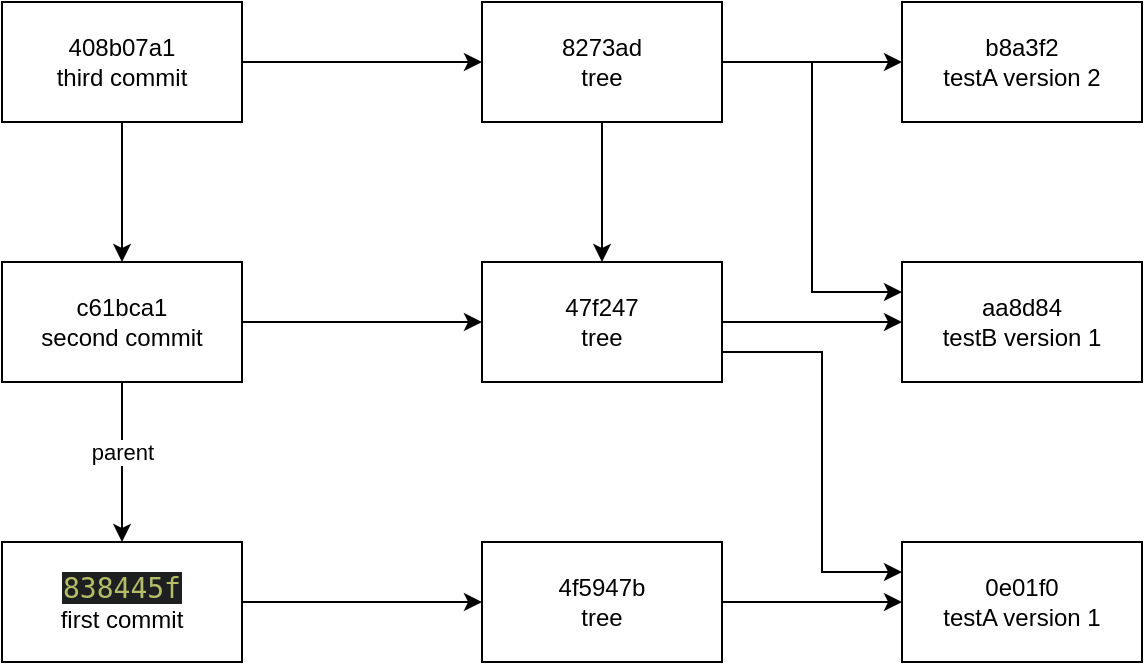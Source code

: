 <mxfile version="15.6.8" type="github">
  <diagram id="e76Z6W53i180Z2_mtIMF" name="Page-1">
    <mxGraphModel dx="2036" dy="549" grid="1" gridSize="10" guides="1" tooltips="1" connect="1" arrows="1" fold="1" page="1" pageScale="1" pageWidth="827" pageHeight="1169" math="0" shadow="0">
      <root>
        <mxCell id="0" />
        <mxCell id="1" parent="0" />
        <mxCell id="esAVUM7jzsxHSpLREfnK-13" style="edgeStyle=orthogonalEdgeStyle;rounded=0;orthogonalLoop=1;jettySize=auto;html=1;entryX=0;entryY=0.5;entryDx=0;entryDy=0;" edge="1" parent="1" source="esAVUM7jzsxHSpLREfnK-1" target="esAVUM7jzsxHSpLREfnK-4">
          <mxGeometry relative="1" as="geometry" />
        </mxCell>
        <mxCell id="esAVUM7jzsxHSpLREfnK-1" value="&lt;font color=&quot;#b5bd68&quot; face=&quot;source code pro, dejavu sans mono, ubuntu mono, anonymous pro, droid sans mono, menlo, monaco, consolas, inconsolata, courier, monospace, pingfang sc, microsoft yahei, sans-serif&quot;&gt;&lt;span style=&quot;font-size: 14px ; background-color: rgb(29 , 31 , 33)&quot;&gt;838445f&lt;/span&gt;&lt;/font&gt;&lt;br&gt;first commit" style="rounded=0;whiteSpace=wrap;html=1;" vertex="1" parent="1">
          <mxGeometry x="-210" y="400" width="120" height="60" as="geometry" />
        </mxCell>
        <mxCell id="esAVUM7jzsxHSpLREfnK-6" style="edgeStyle=orthogonalEdgeStyle;rounded=0;orthogonalLoop=1;jettySize=auto;html=1;entryX=0.5;entryY=0;entryDx=0;entryDy=0;" edge="1" parent="1" source="esAVUM7jzsxHSpLREfnK-2" target="esAVUM7jzsxHSpLREfnK-1">
          <mxGeometry relative="1" as="geometry" />
        </mxCell>
        <mxCell id="esAVUM7jzsxHSpLREfnK-7" value="parent" style="edgeLabel;html=1;align=center;verticalAlign=middle;resizable=0;points=[];" vertex="1" connectable="0" parent="esAVUM7jzsxHSpLREfnK-6">
          <mxGeometry x="-0.124" relative="1" as="geometry">
            <mxPoint as="offset" />
          </mxGeometry>
        </mxCell>
        <mxCell id="esAVUM7jzsxHSpLREfnK-15" style="edgeStyle=orthogonalEdgeStyle;rounded=0;orthogonalLoop=1;jettySize=auto;html=1;entryX=0;entryY=0.5;entryDx=0;entryDy=0;" edge="1" parent="1" source="esAVUM7jzsxHSpLREfnK-2" target="esAVUM7jzsxHSpLREfnK-8">
          <mxGeometry relative="1" as="geometry" />
        </mxCell>
        <mxCell id="esAVUM7jzsxHSpLREfnK-2" value="c61bca1&lt;br&gt;second commit" style="rounded=0;whiteSpace=wrap;html=1;" vertex="1" parent="1">
          <mxGeometry x="-210" y="260" width="120" height="60" as="geometry" />
        </mxCell>
        <mxCell id="esAVUM7jzsxHSpLREfnK-17" style="edgeStyle=orthogonalEdgeStyle;rounded=0;orthogonalLoop=1;jettySize=auto;html=1;entryX=0;entryY=0.5;entryDx=0;entryDy=0;" edge="1" parent="1" source="esAVUM7jzsxHSpLREfnK-3" target="esAVUM7jzsxHSpLREfnK-16">
          <mxGeometry relative="1" as="geometry" />
        </mxCell>
        <mxCell id="esAVUM7jzsxHSpLREfnK-18" style="edgeStyle=orthogonalEdgeStyle;rounded=0;orthogonalLoop=1;jettySize=auto;html=1;" edge="1" parent="1" source="esAVUM7jzsxHSpLREfnK-3" target="esAVUM7jzsxHSpLREfnK-2">
          <mxGeometry relative="1" as="geometry" />
        </mxCell>
        <mxCell id="esAVUM7jzsxHSpLREfnK-3" value="408b07a1&lt;br&gt;third commit" style="rounded=0;whiteSpace=wrap;html=1;" vertex="1" parent="1">
          <mxGeometry x="-210" y="130" width="120" height="60" as="geometry" />
        </mxCell>
        <mxCell id="esAVUM7jzsxHSpLREfnK-14" style="edgeStyle=orthogonalEdgeStyle;rounded=0;orthogonalLoop=1;jettySize=auto;html=1;entryX=0;entryY=0.5;entryDx=0;entryDy=0;" edge="1" parent="1" source="esAVUM7jzsxHSpLREfnK-4" target="esAVUM7jzsxHSpLREfnK-5">
          <mxGeometry relative="1" as="geometry" />
        </mxCell>
        <mxCell id="esAVUM7jzsxHSpLREfnK-4" value="4f5947b&lt;br&gt;tree" style="rounded=0;whiteSpace=wrap;html=1;" vertex="1" parent="1">
          <mxGeometry x="30" y="400" width="120" height="60" as="geometry" />
        </mxCell>
        <mxCell id="esAVUM7jzsxHSpLREfnK-5" value="0e01f0&lt;br&gt;testA version 1" style="rounded=0;whiteSpace=wrap;html=1;" vertex="1" parent="1">
          <mxGeometry x="240" y="400" width="120" height="60" as="geometry" />
        </mxCell>
        <mxCell id="esAVUM7jzsxHSpLREfnK-11" style="edgeStyle=orthogonalEdgeStyle;rounded=0;orthogonalLoop=1;jettySize=auto;html=1;entryX=0;entryY=0.25;entryDx=0;entryDy=0;exitX=1;exitY=0.75;exitDx=0;exitDy=0;" edge="1" parent="1" source="esAVUM7jzsxHSpLREfnK-8" target="esAVUM7jzsxHSpLREfnK-5">
          <mxGeometry relative="1" as="geometry">
            <Array as="points">
              <mxPoint x="200" y="305" />
              <mxPoint x="200" y="415" />
            </Array>
          </mxGeometry>
        </mxCell>
        <mxCell id="esAVUM7jzsxHSpLREfnK-12" style="edgeStyle=orthogonalEdgeStyle;rounded=0;orthogonalLoop=1;jettySize=auto;html=1;entryX=0;entryY=0.5;entryDx=0;entryDy=0;" edge="1" parent="1" source="esAVUM7jzsxHSpLREfnK-8" target="esAVUM7jzsxHSpLREfnK-10">
          <mxGeometry relative="1" as="geometry" />
        </mxCell>
        <mxCell id="esAVUM7jzsxHSpLREfnK-8" value="47f247&lt;br&gt;tree" style="rounded=0;whiteSpace=wrap;html=1;" vertex="1" parent="1">
          <mxGeometry x="30" y="260" width="120" height="60" as="geometry" />
        </mxCell>
        <mxCell id="esAVUM7jzsxHSpLREfnK-10" value="aa8d84&lt;br&gt;testB version 1" style="rounded=0;whiteSpace=wrap;html=1;" vertex="1" parent="1">
          <mxGeometry x="240" y="260" width="120" height="60" as="geometry" />
        </mxCell>
        <mxCell id="esAVUM7jzsxHSpLREfnK-19" style="edgeStyle=orthogonalEdgeStyle;rounded=0;orthogonalLoop=1;jettySize=auto;html=1;entryX=0.5;entryY=0;entryDx=0;entryDy=0;" edge="1" parent="1" source="esAVUM7jzsxHSpLREfnK-16" target="esAVUM7jzsxHSpLREfnK-8">
          <mxGeometry relative="1" as="geometry" />
        </mxCell>
        <mxCell id="esAVUM7jzsxHSpLREfnK-21" style="edgeStyle=orthogonalEdgeStyle;rounded=0;orthogonalLoop=1;jettySize=auto;html=1;entryX=0;entryY=0.5;entryDx=0;entryDy=0;" edge="1" parent="1" source="esAVUM7jzsxHSpLREfnK-16" target="esAVUM7jzsxHSpLREfnK-20">
          <mxGeometry relative="1" as="geometry" />
        </mxCell>
        <mxCell id="esAVUM7jzsxHSpLREfnK-22" style="edgeStyle=orthogonalEdgeStyle;rounded=0;orthogonalLoop=1;jettySize=auto;html=1;entryX=0;entryY=0.25;entryDx=0;entryDy=0;" edge="1" parent="1" source="esAVUM7jzsxHSpLREfnK-16" target="esAVUM7jzsxHSpLREfnK-10">
          <mxGeometry relative="1" as="geometry" />
        </mxCell>
        <mxCell id="esAVUM7jzsxHSpLREfnK-16" value="8273ad&lt;br&gt;tree" style="rounded=0;whiteSpace=wrap;html=1;" vertex="1" parent="1">
          <mxGeometry x="30" y="130" width="120" height="60" as="geometry" />
        </mxCell>
        <mxCell id="esAVUM7jzsxHSpLREfnK-20" value="b8a3f2&lt;br&gt;testA version 2" style="rounded=0;whiteSpace=wrap;html=1;" vertex="1" parent="1">
          <mxGeometry x="240" y="130" width="120" height="60" as="geometry" />
        </mxCell>
      </root>
    </mxGraphModel>
  </diagram>
</mxfile>
